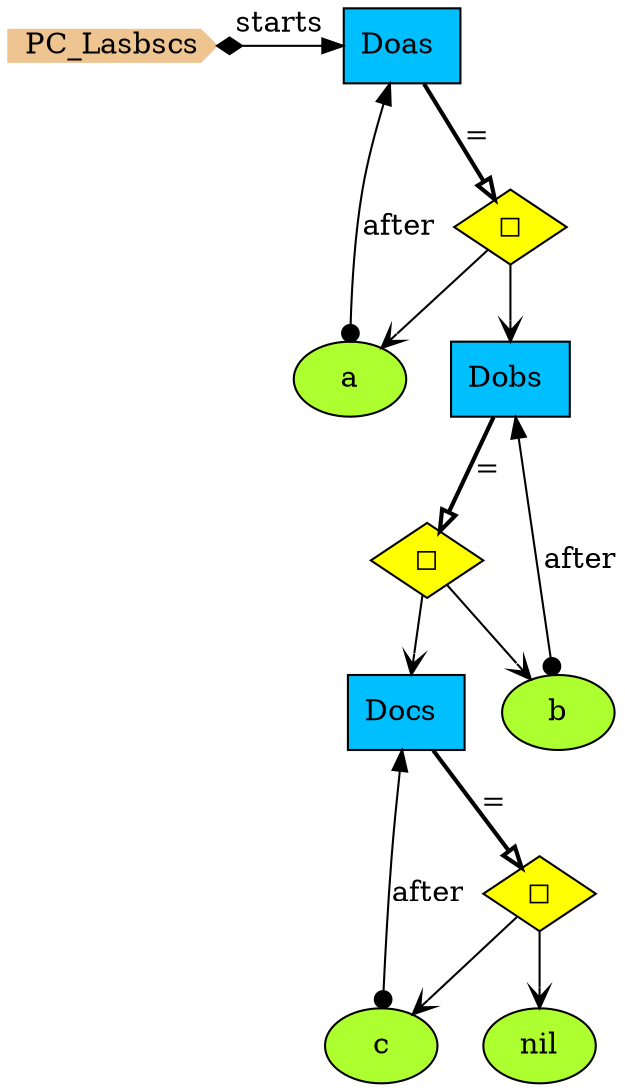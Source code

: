 digraph {
StartN_ [shape = cds,color=burlywood2,style=filled,height=.2,width=.2, label =PC_Lasbscs];
a [shape=ellipse,fillcolor=greenyellow,style = filled,label="a"];
c [shape=ellipse,fillcolor=greenyellow,style = filled,label="c"];
OpDoas [shape=diamond,fillcolor=yellow,style = filled,label="◻︎"];
OpDocs [shape=diamond,fillcolor=yellow,style = filled,label="◻︎"];
Docs [shape=box,fillcolor=deepskyblue,style = filled,label="Docs "];
Dobs [shape=box,fillcolor=deepskyblue,style = filled,label="Dobs "];
OpDobs [shape=diamond,fillcolor=yellow,style = filled,label="◻︎"];
nil [shape=ellipse,fillcolor=greenyellow,style = filled,label="nil"];
b [shape=ellipse,fillcolor=greenyellow,style = filled,label="b"];
Doas [shape=box,fillcolor=deepskyblue,style = filled,label="Doas "];

{rank=same;Doas,StartN_}

OpDocs->nil[arrowhead="open"];
OpDobs->Docs[arrowhead="open"];
c->Docs[arrowtail=dot,dir=both,label="after"];
a->Doas[arrowtail=dot,dir=both,label="after"];
OpDoas->a[arrowhead="open"];
Docs->OpDocs[arrowhead="onormal",penwidth=2,label="="];
Dobs->OpDobs[arrowhead="onormal",penwidth=2,label="="];
Doas->OpDoas[arrowhead="onormal",penwidth=2,label="="];
StartN_->Doas[arrowtail=diamond,dir=both,label="starts"];
OpDoas->Dobs[arrowhead="open"];
b->Dobs[arrowtail=dot,dir=both,label="after"];
OpDobs->b[arrowhead="open"];
OpDocs->c[arrowhead="open"];
}